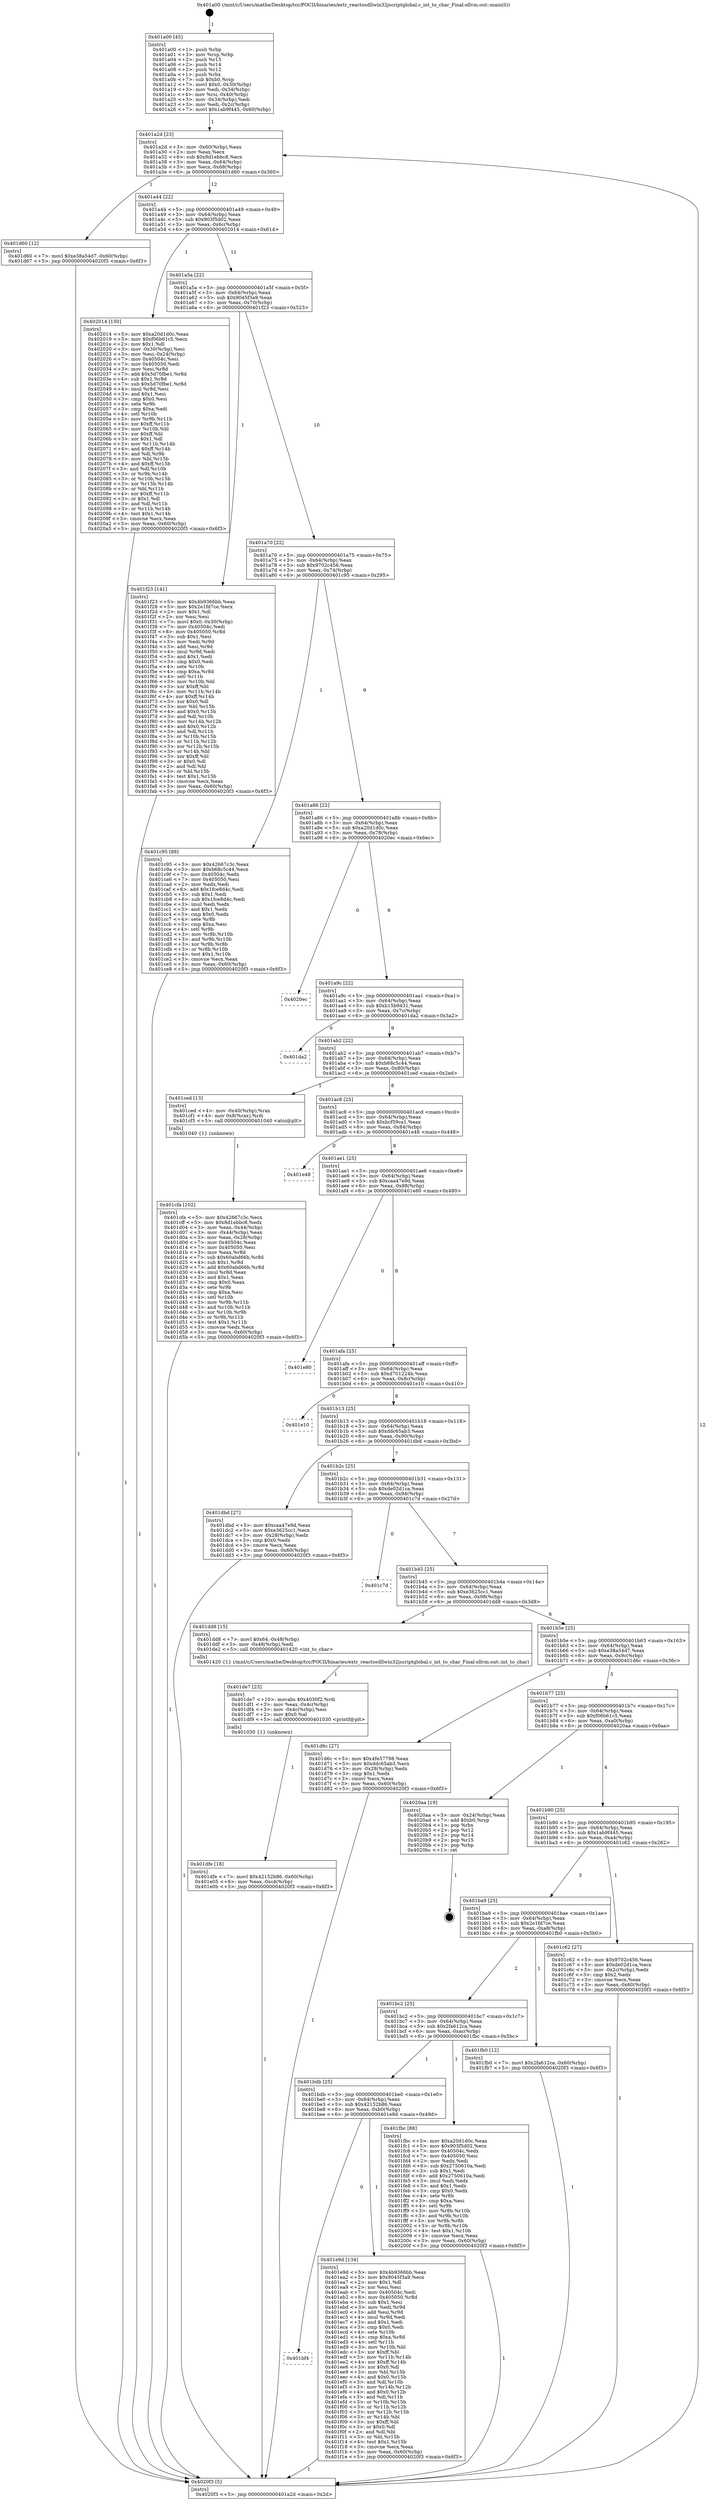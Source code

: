 digraph "0x401a00" {
  label = "0x401a00 (/mnt/c/Users/mathe/Desktop/tcc/POCII/binaries/extr_reactosdllwin32jscriptglobal.c_int_to_char_Final-ollvm.out::main(0))"
  labelloc = "t"
  node[shape=record]

  Entry [label="",width=0.3,height=0.3,shape=circle,fillcolor=black,style=filled]
  "0x401a2d" [label="{
     0x401a2d [23]\l
     | [instrs]\l
     &nbsp;&nbsp;0x401a2d \<+3\>: mov -0x60(%rbp),%eax\l
     &nbsp;&nbsp;0x401a30 \<+2\>: mov %eax,%ecx\l
     &nbsp;&nbsp;0x401a32 \<+6\>: sub $0x8d1ebbc8,%ecx\l
     &nbsp;&nbsp;0x401a38 \<+3\>: mov %eax,-0x64(%rbp)\l
     &nbsp;&nbsp;0x401a3b \<+3\>: mov %ecx,-0x68(%rbp)\l
     &nbsp;&nbsp;0x401a3e \<+6\>: je 0000000000401d60 \<main+0x360\>\l
  }"]
  "0x401d60" [label="{
     0x401d60 [12]\l
     | [instrs]\l
     &nbsp;&nbsp;0x401d60 \<+7\>: movl $0xe38a54d7,-0x60(%rbp)\l
     &nbsp;&nbsp;0x401d67 \<+5\>: jmp 00000000004020f3 \<main+0x6f3\>\l
  }"]
  "0x401a44" [label="{
     0x401a44 [22]\l
     | [instrs]\l
     &nbsp;&nbsp;0x401a44 \<+5\>: jmp 0000000000401a49 \<main+0x49\>\l
     &nbsp;&nbsp;0x401a49 \<+3\>: mov -0x64(%rbp),%eax\l
     &nbsp;&nbsp;0x401a4c \<+5\>: sub $0x903f5d02,%eax\l
     &nbsp;&nbsp;0x401a51 \<+3\>: mov %eax,-0x6c(%rbp)\l
     &nbsp;&nbsp;0x401a54 \<+6\>: je 0000000000402014 \<main+0x614\>\l
  }"]
  Exit [label="",width=0.3,height=0.3,shape=circle,fillcolor=black,style=filled,peripheries=2]
  "0x402014" [label="{
     0x402014 [150]\l
     | [instrs]\l
     &nbsp;&nbsp;0x402014 \<+5\>: mov $0xa20d1d0c,%eax\l
     &nbsp;&nbsp;0x402019 \<+5\>: mov $0xf06b61c5,%ecx\l
     &nbsp;&nbsp;0x40201e \<+2\>: mov $0x1,%dl\l
     &nbsp;&nbsp;0x402020 \<+3\>: mov -0x30(%rbp),%esi\l
     &nbsp;&nbsp;0x402023 \<+3\>: mov %esi,-0x24(%rbp)\l
     &nbsp;&nbsp;0x402026 \<+7\>: mov 0x40504c,%esi\l
     &nbsp;&nbsp;0x40202d \<+7\>: mov 0x405050,%edi\l
     &nbsp;&nbsp;0x402034 \<+3\>: mov %esi,%r8d\l
     &nbsp;&nbsp;0x402037 \<+7\>: add $0x5d70fbe1,%r8d\l
     &nbsp;&nbsp;0x40203e \<+4\>: sub $0x1,%r8d\l
     &nbsp;&nbsp;0x402042 \<+7\>: sub $0x5d70fbe1,%r8d\l
     &nbsp;&nbsp;0x402049 \<+4\>: imul %r8d,%esi\l
     &nbsp;&nbsp;0x40204d \<+3\>: and $0x1,%esi\l
     &nbsp;&nbsp;0x402050 \<+3\>: cmp $0x0,%esi\l
     &nbsp;&nbsp;0x402053 \<+4\>: sete %r9b\l
     &nbsp;&nbsp;0x402057 \<+3\>: cmp $0xa,%edi\l
     &nbsp;&nbsp;0x40205a \<+4\>: setl %r10b\l
     &nbsp;&nbsp;0x40205e \<+3\>: mov %r9b,%r11b\l
     &nbsp;&nbsp;0x402061 \<+4\>: xor $0xff,%r11b\l
     &nbsp;&nbsp;0x402065 \<+3\>: mov %r10b,%bl\l
     &nbsp;&nbsp;0x402068 \<+3\>: xor $0xff,%bl\l
     &nbsp;&nbsp;0x40206b \<+3\>: xor $0x1,%dl\l
     &nbsp;&nbsp;0x40206e \<+3\>: mov %r11b,%r14b\l
     &nbsp;&nbsp;0x402071 \<+4\>: and $0xff,%r14b\l
     &nbsp;&nbsp;0x402075 \<+3\>: and %dl,%r9b\l
     &nbsp;&nbsp;0x402078 \<+3\>: mov %bl,%r15b\l
     &nbsp;&nbsp;0x40207b \<+4\>: and $0xff,%r15b\l
     &nbsp;&nbsp;0x40207f \<+3\>: and %dl,%r10b\l
     &nbsp;&nbsp;0x402082 \<+3\>: or %r9b,%r14b\l
     &nbsp;&nbsp;0x402085 \<+3\>: or %r10b,%r15b\l
     &nbsp;&nbsp;0x402088 \<+3\>: xor %r15b,%r14b\l
     &nbsp;&nbsp;0x40208b \<+3\>: or %bl,%r11b\l
     &nbsp;&nbsp;0x40208e \<+4\>: xor $0xff,%r11b\l
     &nbsp;&nbsp;0x402092 \<+3\>: or $0x1,%dl\l
     &nbsp;&nbsp;0x402095 \<+3\>: and %dl,%r11b\l
     &nbsp;&nbsp;0x402098 \<+3\>: or %r11b,%r14b\l
     &nbsp;&nbsp;0x40209b \<+4\>: test $0x1,%r14b\l
     &nbsp;&nbsp;0x40209f \<+3\>: cmovne %ecx,%eax\l
     &nbsp;&nbsp;0x4020a2 \<+3\>: mov %eax,-0x60(%rbp)\l
     &nbsp;&nbsp;0x4020a5 \<+5\>: jmp 00000000004020f3 \<main+0x6f3\>\l
  }"]
  "0x401a5a" [label="{
     0x401a5a [22]\l
     | [instrs]\l
     &nbsp;&nbsp;0x401a5a \<+5\>: jmp 0000000000401a5f \<main+0x5f\>\l
     &nbsp;&nbsp;0x401a5f \<+3\>: mov -0x64(%rbp),%eax\l
     &nbsp;&nbsp;0x401a62 \<+5\>: sub $0x9045f3a9,%eax\l
     &nbsp;&nbsp;0x401a67 \<+3\>: mov %eax,-0x70(%rbp)\l
     &nbsp;&nbsp;0x401a6a \<+6\>: je 0000000000401f23 \<main+0x523\>\l
  }"]
  "0x401bf4" [label="{
     0x401bf4\l
  }", style=dashed]
  "0x401f23" [label="{
     0x401f23 [141]\l
     | [instrs]\l
     &nbsp;&nbsp;0x401f23 \<+5\>: mov $0x4b9366bb,%eax\l
     &nbsp;&nbsp;0x401f28 \<+5\>: mov $0x2e1fd7ce,%ecx\l
     &nbsp;&nbsp;0x401f2d \<+2\>: mov $0x1,%dl\l
     &nbsp;&nbsp;0x401f2f \<+2\>: xor %esi,%esi\l
     &nbsp;&nbsp;0x401f31 \<+7\>: movl $0x0,-0x30(%rbp)\l
     &nbsp;&nbsp;0x401f38 \<+7\>: mov 0x40504c,%edi\l
     &nbsp;&nbsp;0x401f3f \<+8\>: mov 0x405050,%r8d\l
     &nbsp;&nbsp;0x401f47 \<+3\>: sub $0x1,%esi\l
     &nbsp;&nbsp;0x401f4a \<+3\>: mov %edi,%r9d\l
     &nbsp;&nbsp;0x401f4d \<+3\>: add %esi,%r9d\l
     &nbsp;&nbsp;0x401f50 \<+4\>: imul %r9d,%edi\l
     &nbsp;&nbsp;0x401f54 \<+3\>: and $0x1,%edi\l
     &nbsp;&nbsp;0x401f57 \<+3\>: cmp $0x0,%edi\l
     &nbsp;&nbsp;0x401f5a \<+4\>: sete %r10b\l
     &nbsp;&nbsp;0x401f5e \<+4\>: cmp $0xa,%r8d\l
     &nbsp;&nbsp;0x401f62 \<+4\>: setl %r11b\l
     &nbsp;&nbsp;0x401f66 \<+3\>: mov %r10b,%bl\l
     &nbsp;&nbsp;0x401f69 \<+3\>: xor $0xff,%bl\l
     &nbsp;&nbsp;0x401f6c \<+3\>: mov %r11b,%r14b\l
     &nbsp;&nbsp;0x401f6f \<+4\>: xor $0xff,%r14b\l
     &nbsp;&nbsp;0x401f73 \<+3\>: xor $0x0,%dl\l
     &nbsp;&nbsp;0x401f76 \<+3\>: mov %bl,%r15b\l
     &nbsp;&nbsp;0x401f79 \<+4\>: and $0x0,%r15b\l
     &nbsp;&nbsp;0x401f7d \<+3\>: and %dl,%r10b\l
     &nbsp;&nbsp;0x401f80 \<+3\>: mov %r14b,%r12b\l
     &nbsp;&nbsp;0x401f83 \<+4\>: and $0x0,%r12b\l
     &nbsp;&nbsp;0x401f87 \<+3\>: and %dl,%r11b\l
     &nbsp;&nbsp;0x401f8a \<+3\>: or %r10b,%r15b\l
     &nbsp;&nbsp;0x401f8d \<+3\>: or %r11b,%r12b\l
     &nbsp;&nbsp;0x401f90 \<+3\>: xor %r12b,%r15b\l
     &nbsp;&nbsp;0x401f93 \<+3\>: or %r14b,%bl\l
     &nbsp;&nbsp;0x401f96 \<+3\>: xor $0xff,%bl\l
     &nbsp;&nbsp;0x401f99 \<+3\>: or $0x0,%dl\l
     &nbsp;&nbsp;0x401f9c \<+2\>: and %dl,%bl\l
     &nbsp;&nbsp;0x401f9e \<+3\>: or %bl,%r15b\l
     &nbsp;&nbsp;0x401fa1 \<+4\>: test $0x1,%r15b\l
     &nbsp;&nbsp;0x401fa5 \<+3\>: cmovne %ecx,%eax\l
     &nbsp;&nbsp;0x401fa8 \<+3\>: mov %eax,-0x60(%rbp)\l
     &nbsp;&nbsp;0x401fab \<+5\>: jmp 00000000004020f3 \<main+0x6f3\>\l
  }"]
  "0x401a70" [label="{
     0x401a70 [22]\l
     | [instrs]\l
     &nbsp;&nbsp;0x401a70 \<+5\>: jmp 0000000000401a75 \<main+0x75\>\l
     &nbsp;&nbsp;0x401a75 \<+3\>: mov -0x64(%rbp),%eax\l
     &nbsp;&nbsp;0x401a78 \<+5\>: sub $0x9702c456,%eax\l
     &nbsp;&nbsp;0x401a7d \<+3\>: mov %eax,-0x74(%rbp)\l
     &nbsp;&nbsp;0x401a80 \<+6\>: je 0000000000401c95 \<main+0x295\>\l
  }"]
  "0x401e9d" [label="{
     0x401e9d [134]\l
     | [instrs]\l
     &nbsp;&nbsp;0x401e9d \<+5\>: mov $0x4b9366bb,%eax\l
     &nbsp;&nbsp;0x401ea2 \<+5\>: mov $0x9045f3a9,%ecx\l
     &nbsp;&nbsp;0x401ea7 \<+2\>: mov $0x1,%dl\l
     &nbsp;&nbsp;0x401ea9 \<+2\>: xor %esi,%esi\l
     &nbsp;&nbsp;0x401eab \<+7\>: mov 0x40504c,%edi\l
     &nbsp;&nbsp;0x401eb2 \<+8\>: mov 0x405050,%r8d\l
     &nbsp;&nbsp;0x401eba \<+3\>: sub $0x1,%esi\l
     &nbsp;&nbsp;0x401ebd \<+3\>: mov %edi,%r9d\l
     &nbsp;&nbsp;0x401ec0 \<+3\>: add %esi,%r9d\l
     &nbsp;&nbsp;0x401ec3 \<+4\>: imul %r9d,%edi\l
     &nbsp;&nbsp;0x401ec7 \<+3\>: and $0x1,%edi\l
     &nbsp;&nbsp;0x401eca \<+3\>: cmp $0x0,%edi\l
     &nbsp;&nbsp;0x401ecd \<+4\>: sete %r10b\l
     &nbsp;&nbsp;0x401ed1 \<+4\>: cmp $0xa,%r8d\l
     &nbsp;&nbsp;0x401ed5 \<+4\>: setl %r11b\l
     &nbsp;&nbsp;0x401ed9 \<+3\>: mov %r10b,%bl\l
     &nbsp;&nbsp;0x401edc \<+3\>: xor $0xff,%bl\l
     &nbsp;&nbsp;0x401edf \<+3\>: mov %r11b,%r14b\l
     &nbsp;&nbsp;0x401ee2 \<+4\>: xor $0xff,%r14b\l
     &nbsp;&nbsp;0x401ee6 \<+3\>: xor $0x0,%dl\l
     &nbsp;&nbsp;0x401ee9 \<+3\>: mov %bl,%r15b\l
     &nbsp;&nbsp;0x401eec \<+4\>: and $0x0,%r15b\l
     &nbsp;&nbsp;0x401ef0 \<+3\>: and %dl,%r10b\l
     &nbsp;&nbsp;0x401ef3 \<+3\>: mov %r14b,%r12b\l
     &nbsp;&nbsp;0x401ef6 \<+4\>: and $0x0,%r12b\l
     &nbsp;&nbsp;0x401efa \<+3\>: and %dl,%r11b\l
     &nbsp;&nbsp;0x401efd \<+3\>: or %r10b,%r15b\l
     &nbsp;&nbsp;0x401f00 \<+3\>: or %r11b,%r12b\l
     &nbsp;&nbsp;0x401f03 \<+3\>: xor %r12b,%r15b\l
     &nbsp;&nbsp;0x401f06 \<+3\>: or %r14b,%bl\l
     &nbsp;&nbsp;0x401f09 \<+3\>: xor $0xff,%bl\l
     &nbsp;&nbsp;0x401f0c \<+3\>: or $0x0,%dl\l
     &nbsp;&nbsp;0x401f0f \<+2\>: and %dl,%bl\l
     &nbsp;&nbsp;0x401f11 \<+3\>: or %bl,%r15b\l
     &nbsp;&nbsp;0x401f14 \<+4\>: test $0x1,%r15b\l
     &nbsp;&nbsp;0x401f18 \<+3\>: cmovne %ecx,%eax\l
     &nbsp;&nbsp;0x401f1b \<+3\>: mov %eax,-0x60(%rbp)\l
     &nbsp;&nbsp;0x401f1e \<+5\>: jmp 00000000004020f3 \<main+0x6f3\>\l
  }"]
  "0x401c95" [label="{
     0x401c95 [88]\l
     | [instrs]\l
     &nbsp;&nbsp;0x401c95 \<+5\>: mov $0x42667c3c,%eax\l
     &nbsp;&nbsp;0x401c9a \<+5\>: mov $0xb68c5c44,%ecx\l
     &nbsp;&nbsp;0x401c9f \<+7\>: mov 0x40504c,%edx\l
     &nbsp;&nbsp;0x401ca6 \<+7\>: mov 0x405050,%esi\l
     &nbsp;&nbsp;0x401cad \<+2\>: mov %edx,%edi\l
     &nbsp;&nbsp;0x401caf \<+6\>: add $0x1fce8d4c,%edi\l
     &nbsp;&nbsp;0x401cb5 \<+3\>: sub $0x1,%edi\l
     &nbsp;&nbsp;0x401cb8 \<+6\>: sub $0x1fce8d4c,%edi\l
     &nbsp;&nbsp;0x401cbe \<+3\>: imul %edi,%edx\l
     &nbsp;&nbsp;0x401cc1 \<+3\>: and $0x1,%edx\l
     &nbsp;&nbsp;0x401cc4 \<+3\>: cmp $0x0,%edx\l
     &nbsp;&nbsp;0x401cc7 \<+4\>: sete %r8b\l
     &nbsp;&nbsp;0x401ccb \<+3\>: cmp $0xa,%esi\l
     &nbsp;&nbsp;0x401cce \<+4\>: setl %r9b\l
     &nbsp;&nbsp;0x401cd2 \<+3\>: mov %r8b,%r10b\l
     &nbsp;&nbsp;0x401cd5 \<+3\>: and %r9b,%r10b\l
     &nbsp;&nbsp;0x401cd8 \<+3\>: xor %r9b,%r8b\l
     &nbsp;&nbsp;0x401cdb \<+3\>: or %r8b,%r10b\l
     &nbsp;&nbsp;0x401cde \<+4\>: test $0x1,%r10b\l
     &nbsp;&nbsp;0x401ce2 \<+3\>: cmovne %ecx,%eax\l
     &nbsp;&nbsp;0x401ce5 \<+3\>: mov %eax,-0x60(%rbp)\l
     &nbsp;&nbsp;0x401ce8 \<+5\>: jmp 00000000004020f3 \<main+0x6f3\>\l
  }"]
  "0x401a86" [label="{
     0x401a86 [22]\l
     | [instrs]\l
     &nbsp;&nbsp;0x401a86 \<+5\>: jmp 0000000000401a8b \<main+0x8b\>\l
     &nbsp;&nbsp;0x401a8b \<+3\>: mov -0x64(%rbp),%eax\l
     &nbsp;&nbsp;0x401a8e \<+5\>: sub $0xa20d1d0c,%eax\l
     &nbsp;&nbsp;0x401a93 \<+3\>: mov %eax,-0x78(%rbp)\l
     &nbsp;&nbsp;0x401a96 \<+6\>: je 00000000004020ec \<main+0x6ec\>\l
  }"]
  "0x401bdb" [label="{
     0x401bdb [25]\l
     | [instrs]\l
     &nbsp;&nbsp;0x401bdb \<+5\>: jmp 0000000000401be0 \<main+0x1e0\>\l
     &nbsp;&nbsp;0x401be0 \<+3\>: mov -0x64(%rbp),%eax\l
     &nbsp;&nbsp;0x401be3 \<+5\>: sub $0x42152b86,%eax\l
     &nbsp;&nbsp;0x401be8 \<+6\>: mov %eax,-0xb0(%rbp)\l
     &nbsp;&nbsp;0x401bee \<+6\>: je 0000000000401e9d \<main+0x49d\>\l
  }"]
  "0x4020ec" [label="{
     0x4020ec\l
  }", style=dashed]
  "0x401a9c" [label="{
     0x401a9c [22]\l
     | [instrs]\l
     &nbsp;&nbsp;0x401a9c \<+5\>: jmp 0000000000401aa1 \<main+0xa1\>\l
     &nbsp;&nbsp;0x401aa1 \<+3\>: mov -0x64(%rbp),%eax\l
     &nbsp;&nbsp;0x401aa4 \<+5\>: sub $0xb15b9431,%eax\l
     &nbsp;&nbsp;0x401aa9 \<+3\>: mov %eax,-0x7c(%rbp)\l
     &nbsp;&nbsp;0x401aac \<+6\>: je 0000000000401da2 \<main+0x3a2\>\l
  }"]
  "0x401fbc" [label="{
     0x401fbc [88]\l
     | [instrs]\l
     &nbsp;&nbsp;0x401fbc \<+5\>: mov $0xa20d1d0c,%eax\l
     &nbsp;&nbsp;0x401fc1 \<+5\>: mov $0x903f5d02,%ecx\l
     &nbsp;&nbsp;0x401fc6 \<+7\>: mov 0x40504c,%edx\l
     &nbsp;&nbsp;0x401fcd \<+7\>: mov 0x405050,%esi\l
     &nbsp;&nbsp;0x401fd4 \<+2\>: mov %edx,%edi\l
     &nbsp;&nbsp;0x401fd6 \<+6\>: sub $0x2750610a,%edi\l
     &nbsp;&nbsp;0x401fdc \<+3\>: sub $0x1,%edi\l
     &nbsp;&nbsp;0x401fdf \<+6\>: add $0x2750610a,%edi\l
     &nbsp;&nbsp;0x401fe5 \<+3\>: imul %edi,%edx\l
     &nbsp;&nbsp;0x401fe8 \<+3\>: and $0x1,%edx\l
     &nbsp;&nbsp;0x401feb \<+3\>: cmp $0x0,%edx\l
     &nbsp;&nbsp;0x401fee \<+4\>: sete %r8b\l
     &nbsp;&nbsp;0x401ff2 \<+3\>: cmp $0xa,%esi\l
     &nbsp;&nbsp;0x401ff5 \<+4\>: setl %r9b\l
     &nbsp;&nbsp;0x401ff9 \<+3\>: mov %r8b,%r10b\l
     &nbsp;&nbsp;0x401ffc \<+3\>: and %r9b,%r10b\l
     &nbsp;&nbsp;0x401fff \<+3\>: xor %r9b,%r8b\l
     &nbsp;&nbsp;0x402002 \<+3\>: or %r8b,%r10b\l
     &nbsp;&nbsp;0x402005 \<+4\>: test $0x1,%r10b\l
     &nbsp;&nbsp;0x402009 \<+3\>: cmovne %ecx,%eax\l
     &nbsp;&nbsp;0x40200c \<+3\>: mov %eax,-0x60(%rbp)\l
     &nbsp;&nbsp;0x40200f \<+5\>: jmp 00000000004020f3 \<main+0x6f3\>\l
  }"]
  "0x401da2" [label="{
     0x401da2\l
  }", style=dashed]
  "0x401ab2" [label="{
     0x401ab2 [22]\l
     | [instrs]\l
     &nbsp;&nbsp;0x401ab2 \<+5\>: jmp 0000000000401ab7 \<main+0xb7\>\l
     &nbsp;&nbsp;0x401ab7 \<+3\>: mov -0x64(%rbp),%eax\l
     &nbsp;&nbsp;0x401aba \<+5\>: sub $0xb68c5c44,%eax\l
     &nbsp;&nbsp;0x401abf \<+3\>: mov %eax,-0x80(%rbp)\l
     &nbsp;&nbsp;0x401ac2 \<+6\>: je 0000000000401ced \<main+0x2ed\>\l
  }"]
  "0x401bc2" [label="{
     0x401bc2 [25]\l
     | [instrs]\l
     &nbsp;&nbsp;0x401bc2 \<+5\>: jmp 0000000000401bc7 \<main+0x1c7\>\l
     &nbsp;&nbsp;0x401bc7 \<+3\>: mov -0x64(%rbp),%eax\l
     &nbsp;&nbsp;0x401bca \<+5\>: sub $0x2fa612ca,%eax\l
     &nbsp;&nbsp;0x401bcf \<+6\>: mov %eax,-0xac(%rbp)\l
     &nbsp;&nbsp;0x401bd5 \<+6\>: je 0000000000401fbc \<main+0x5bc\>\l
  }"]
  "0x401ced" [label="{
     0x401ced [13]\l
     | [instrs]\l
     &nbsp;&nbsp;0x401ced \<+4\>: mov -0x40(%rbp),%rax\l
     &nbsp;&nbsp;0x401cf1 \<+4\>: mov 0x8(%rax),%rdi\l
     &nbsp;&nbsp;0x401cf5 \<+5\>: call 0000000000401040 \<atoi@plt\>\l
     | [calls]\l
     &nbsp;&nbsp;0x401040 \{1\} (unknown)\l
  }"]
  "0x401ac8" [label="{
     0x401ac8 [25]\l
     | [instrs]\l
     &nbsp;&nbsp;0x401ac8 \<+5\>: jmp 0000000000401acd \<main+0xcd\>\l
     &nbsp;&nbsp;0x401acd \<+3\>: mov -0x64(%rbp),%eax\l
     &nbsp;&nbsp;0x401ad0 \<+5\>: sub $0xbcf59ca1,%eax\l
     &nbsp;&nbsp;0x401ad5 \<+6\>: mov %eax,-0x84(%rbp)\l
     &nbsp;&nbsp;0x401adb \<+6\>: je 0000000000401e48 \<main+0x448\>\l
  }"]
  "0x401fb0" [label="{
     0x401fb0 [12]\l
     | [instrs]\l
     &nbsp;&nbsp;0x401fb0 \<+7\>: movl $0x2fa612ca,-0x60(%rbp)\l
     &nbsp;&nbsp;0x401fb7 \<+5\>: jmp 00000000004020f3 \<main+0x6f3\>\l
  }"]
  "0x401e48" [label="{
     0x401e48\l
  }", style=dashed]
  "0x401ae1" [label="{
     0x401ae1 [25]\l
     | [instrs]\l
     &nbsp;&nbsp;0x401ae1 \<+5\>: jmp 0000000000401ae6 \<main+0xe6\>\l
     &nbsp;&nbsp;0x401ae6 \<+3\>: mov -0x64(%rbp),%eax\l
     &nbsp;&nbsp;0x401ae9 \<+5\>: sub $0xcaa47e9d,%eax\l
     &nbsp;&nbsp;0x401aee \<+6\>: mov %eax,-0x88(%rbp)\l
     &nbsp;&nbsp;0x401af4 \<+6\>: je 0000000000401e80 \<main+0x480\>\l
  }"]
  "0x401dfe" [label="{
     0x401dfe [18]\l
     | [instrs]\l
     &nbsp;&nbsp;0x401dfe \<+7\>: movl $0x42152b86,-0x60(%rbp)\l
     &nbsp;&nbsp;0x401e05 \<+6\>: mov %eax,-0xc4(%rbp)\l
     &nbsp;&nbsp;0x401e0b \<+5\>: jmp 00000000004020f3 \<main+0x6f3\>\l
  }"]
  "0x401e80" [label="{
     0x401e80\l
  }", style=dashed]
  "0x401afa" [label="{
     0x401afa [25]\l
     | [instrs]\l
     &nbsp;&nbsp;0x401afa \<+5\>: jmp 0000000000401aff \<main+0xff\>\l
     &nbsp;&nbsp;0x401aff \<+3\>: mov -0x64(%rbp),%eax\l
     &nbsp;&nbsp;0x401b02 \<+5\>: sub $0xd701224b,%eax\l
     &nbsp;&nbsp;0x401b07 \<+6\>: mov %eax,-0x8c(%rbp)\l
     &nbsp;&nbsp;0x401b0d \<+6\>: je 0000000000401e10 \<main+0x410\>\l
  }"]
  "0x401de7" [label="{
     0x401de7 [23]\l
     | [instrs]\l
     &nbsp;&nbsp;0x401de7 \<+10\>: movabs $0x4030f2,%rdi\l
     &nbsp;&nbsp;0x401df1 \<+3\>: mov %eax,-0x4c(%rbp)\l
     &nbsp;&nbsp;0x401df4 \<+3\>: mov -0x4c(%rbp),%esi\l
     &nbsp;&nbsp;0x401df7 \<+2\>: mov $0x0,%al\l
     &nbsp;&nbsp;0x401df9 \<+5\>: call 0000000000401030 \<printf@plt\>\l
     | [calls]\l
     &nbsp;&nbsp;0x401030 \{1\} (unknown)\l
  }"]
  "0x401e10" [label="{
     0x401e10\l
  }", style=dashed]
  "0x401b13" [label="{
     0x401b13 [25]\l
     | [instrs]\l
     &nbsp;&nbsp;0x401b13 \<+5\>: jmp 0000000000401b18 \<main+0x118\>\l
     &nbsp;&nbsp;0x401b18 \<+3\>: mov -0x64(%rbp),%eax\l
     &nbsp;&nbsp;0x401b1b \<+5\>: sub $0xddc65ab3,%eax\l
     &nbsp;&nbsp;0x401b20 \<+6\>: mov %eax,-0x90(%rbp)\l
     &nbsp;&nbsp;0x401b26 \<+6\>: je 0000000000401dbd \<main+0x3bd\>\l
  }"]
  "0x401cfa" [label="{
     0x401cfa [102]\l
     | [instrs]\l
     &nbsp;&nbsp;0x401cfa \<+5\>: mov $0x42667c3c,%ecx\l
     &nbsp;&nbsp;0x401cff \<+5\>: mov $0x8d1ebbc8,%edx\l
     &nbsp;&nbsp;0x401d04 \<+3\>: mov %eax,-0x44(%rbp)\l
     &nbsp;&nbsp;0x401d07 \<+3\>: mov -0x44(%rbp),%eax\l
     &nbsp;&nbsp;0x401d0a \<+3\>: mov %eax,-0x28(%rbp)\l
     &nbsp;&nbsp;0x401d0d \<+7\>: mov 0x40504c,%eax\l
     &nbsp;&nbsp;0x401d14 \<+7\>: mov 0x405050,%esi\l
     &nbsp;&nbsp;0x401d1b \<+3\>: mov %eax,%r8d\l
     &nbsp;&nbsp;0x401d1e \<+7\>: sub $0x60abd66b,%r8d\l
     &nbsp;&nbsp;0x401d25 \<+4\>: sub $0x1,%r8d\l
     &nbsp;&nbsp;0x401d29 \<+7\>: add $0x60abd66b,%r8d\l
     &nbsp;&nbsp;0x401d30 \<+4\>: imul %r8d,%eax\l
     &nbsp;&nbsp;0x401d34 \<+3\>: and $0x1,%eax\l
     &nbsp;&nbsp;0x401d37 \<+3\>: cmp $0x0,%eax\l
     &nbsp;&nbsp;0x401d3a \<+4\>: sete %r9b\l
     &nbsp;&nbsp;0x401d3e \<+3\>: cmp $0xa,%esi\l
     &nbsp;&nbsp;0x401d41 \<+4\>: setl %r10b\l
     &nbsp;&nbsp;0x401d45 \<+3\>: mov %r9b,%r11b\l
     &nbsp;&nbsp;0x401d48 \<+3\>: and %r10b,%r11b\l
     &nbsp;&nbsp;0x401d4b \<+3\>: xor %r10b,%r9b\l
     &nbsp;&nbsp;0x401d4e \<+3\>: or %r9b,%r11b\l
     &nbsp;&nbsp;0x401d51 \<+4\>: test $0x1,%r11b\l
     &nbsp;&nbsp;0x401d55 \<+3\>: cmovne %edx,%ecx\l
     &nbsp;&nbsp;0x401d58 \<+3\>: mov %ecx,-0x60(%rbp)\l
     &nbsp;&nbsp;0x401d5b \<+5\>: jmp 00000000004020f3 \<main+0x6f3\>\l
  }"]
  "0x401dbd" [label="{
     0x401dbd [27]\l
     | [instrs]\l
     &nbsp;&nbsp;0x401dbd \<+5\>: mov $0xcaa47e9d,%eax\l
     &nbsp;&nbsp;0x401dc2 \<+5\>: mov $0xe3625cc1,%ecx\l
     &nbsp;&nbsp;0x401dc7 \<+3\>: mov -0x28(%rbp),%edx\l
     &nbsp;&nbsp;0x401dca \<+3\>: cmp $0x0,%edx\l
     &nbsp;&nbsp;0x401dcd \<+3\>: cmove %ecx,%eax\l
     &nbsp;&nbsp;0x401dd0 \<+3\>: mov %eax,-0x60(%rbp)\l
     &nbsp;&nbsp;0x401dd3 \<+5\>: jmp 00000000004020f3 \<main+0x6f3\>\l
  }"]
  "0x401b2c" [label="{
     0x401b2c [25]\l
     | [instrs]\l
     &nbsp;&nbsp;0x401b2c \<+5\>: jmp 0000000000401b31 \<main+0x131\>\l
     &nbsp;&nbsp;0x401b31 \<+3\>: mov -0x64(%rbp),%eax\l
     &nbsp;&nbsp;0x401b34 \<+5\>: sub $0xde02d1ca,%eax\l
     &nbsp;&nbsp;0x401b39 \<+6\>: mov %eax,-0x94(%rbp)\l
     &nbsp;&nbsp;0x401b3f \<+6\>: je 0000000000401c7d \<main+0x27d\>\l
  }"]
  "0x401a00" [label="{
     0x401a00 [45]\l
     | [instrs]\l
     &nbsp;&nbsp;0x401a00 \<+1\>: push %rbp\l
     &nbsp;&nbsp;0x401a01 \<+3\>: mov %rsp,%rbp\l
     &nbsp;&nbsp;0x401a04 \<+2\>: push %r15\l
     &nbsp;&nbsp;0x401a06 \<+2\>: push %r14\l
     &nbsp;&nbsp;0x401a08 \<+2\>: push %r12\l
     &nbsp;&nbsp;0x401a0a \<+1\>: push %rbx\l
     &nbsp;&nbsp;0x401a0b \<+7\>: sub $0xb0,%rsp\l
     &nbsp;&nbsp;0x401a12 \<+7\>: movl $0x0,-0x30(%rbp)\l
     &nbsp;&nbsp;0x401a19 \<+3\>: mov %edi,-0x34(%rbp)\l
     &nbsp;&nbsp;0x401a1c \<+4\>: mov %rsi,-0x40(%rbp)\l
     &nbsp;&nbsp;0x401a20 \<+3\>: mov -0x34(%rbp),%edi\l
     &nbsp;&nbsp;0x401a23 \<+3\>: mov %edi,-0x2c(%rbp)\l
     &nbsp;&nbsp;0x401a26 \<+7\>: movl $0x1ab9f445,-0x60(%rbp)\l
  }"]
  "0x401c7d" [label="{
     0x401c7d\l
  }", style=dashed]
  "0x401b45" [label="{
     0x401b45 [25]\l
     | [instrs]\l
     &nbsp;&nbsp;0x401b45 \<+5\>: jmp 0000000000401b4a \<main+0x14a\>\l
     &nbsp;&nbsp;0x401b4a \<+3\>: mov -0x64(%rbp),%eax\l
     &nbsp;&nbsp;0x401b4d \<+5\>: sub $0xe3625cc1,%eax\l
     &nbsp;&nbsp;0x401b52 \<+6\>: mov %eax,-0x98(%rbp)\l
     &nbsp;&nbsp;0x401b58 \<+6\>: je 0000000000401dd8 \<main+0x3d8\>\l
  }"]
  "0x4020f3" [label="{
     0x4020f3 [5]\l
     | [instrs]\l
     &nbsp;&nbsp;0x4020f3 \<+5\>: jmp 0000000000401a2d \<main+0x2d\>\l
  }"]
  "0x401dd8" [label="{
     0x401dd8 [15]\l
     | [instrs]\l
     &nbsp;&nbsp;0x401dd8 \<+7\>: movl $0x64,-0x48(%rbp)\l
     &nbsp;&nbsp;0x401ddf \<+3\>: mov -0x48(%rbp),%edi\l
     &nbsp;&nbsp;0x401de2 \<+5\>: call 0000000000401420 \<int_to_char\>\l
     | [calls]\l
     &nbsp;&nbsp;0x401420 \{1\} (/mnt/c/Users/mathe/Desktop/tcc/POCII/binaries/extr_reactosdllwin32jscriptglobal.c_int_to_char_Final-ollvm.out::int_to_char)\l
  }"]
  "0x401b5e" [label="{
     0x401b5e [25]\l
     | [instrs]\l
     &nbsp;&nbsp;0x401b5e \<+5\>: jmp 0000000000401b63 \<main+0x163\>\l
     &nbsp;&nbsp;0x401b63 \<+3\>: mov -0x64(%rbp),%eax\l
     &nbsp;&nbsp;0x401b66 \<+5\>: sub $0xe38a54d7,%eax\l
     &nbsp;&nbsp;0x401b6b \<+6\>: mov %eax,-0x9c(%rbp)\l
     &nbsp;&nbsp;0x401b71 \<+6\>: je 0000000000401d6c \<main+0x36c\>\l
  }"]
  "0x401ba9" [label="{
     0x401ba9 [25]\l
     | [instrs]\l
     &nbsp;&nbsp;0x401ba9 \<+5\>: jmp 0000000000401bae \<main+0x1ae\>\l
     &nbsp;&nbsp;0x401bae \<+3\>: mov -0x64(%rbp),%eax\l
     &nbsp;&nbsp;0x401bb1 \<+5\>: sub $0x2e1fd7ce,%eax\l
     &nbsp;&nbsp;0x401bb6 \<+6\>: mov %eax,-0xa8(%rbp)\l
     &nbsp;&nbsp;0x401bbc \<+6\>: je 0000000000401fb0 \<main+0x5b0\>\l
  }"]
  "0x401d6c" [label="{
     0x401d6c [27]\l
     | [instrs]\l
     &nbsp;&nbsp;0x401d6c \<+5\>: mov $0x4fe57798,%eax\l
     &nbsp;&nbsp;0x401d71 \<+5\>: mov $0xddc65ab3,%ecx\l
     &nbsp;&nbsp;0x401d76 \<+3\>: mov -0x28(%rbp),%edx\l
     &nbsp;&nbsp;0x401d79 \<+3\>: cmp $0x1,%edx\l
     &nbsp;&nbsp;0x401d7c \<+3\>: cmovl %ecx,%eax\l
     &nbsp;&nbsp;0x401d7f \<+3\>: mov %eax,-0x60(%rbp)\l
     &nbsp;&nbsp;0x401d82 \<+5\>: jmp 00000000004020f3 \<main+0x6f3\>\l
  }"]
  "0x401b77" [label="{
     0x401b77 [25]\l
     | [instrs]\l
     &nbsp;&nbsp;0x401b77 \<+5\>: jmp 0000000000401b7c \<main+0x17c\>\l
     &nbsp;&nbsp;0x401b7c \<+3\>: mov -0x64(%rbp),%eax\l
     &nbsp;&nbsp;0x401b7f \<+5\>: sub $0xf06b61c5,%eax\l
     &nbsp;&nbsp;0x401b84 \<+6\>: mov %eax,-0xa0(%rbp)\l
     &nbsp;&nbsp;0x401b8a \<+6\>: je 00000000004020aa \<main+0x6aa\>\l
  }"]
  "0x401c62" [label="{
     0x401c62 [27]\l
     | [instrs]\l
     &nbsp;&nbsp;0x401c62 \<+5\>: mov $0x9702c456,%eax\l
     &nbsp;&nbsp;0x401c67 \<+5\>: mov $0xde02d1ca,%ecx\l
     &nbsp;&nbsp;0x401c6c \<+3\>: mov -0x2c(%rbp),%edx\l
     &nbsp;&nbsp;0x401c6f \<+3\>: cmp $0x2,%edx\l
     &nbsp;&nbsp;0x401c72 \<+3\>: cmovne %ecx,%eax\l
     &nbsp;&nbsp;0x401c75 \<+3\>: mov %eax,-0x60(%rbp)\l
     &nbsp;&nbsp;0x401c78 \<+5\>: jmp 00000000004020f3 \<main+0x6f3\>\l
  }"]
  "0x4020aa" [label="{
     0x4020aa [19]\l
     | [instrs]\l
     &nbsp;&nbsp;0x4020aa \<+3\>: mov -0x24(%rbp),%eax\l
     &nbsp;&nbsp;0x4020ad \<+7\>: add $0xb0,%rsp\l
     &nbsp;&nbsp;0x4020b4 \<+1\>: pop %rbx\l
     &nbsp;&nbsp;0x4020b5 \<+2\>: pop %r12\l
     &nbsp;&nbsp;0x4020b7 \<+2\>: pop %r14\l
     &nbsp;&nbsp;0x4020b9 \<+2\>: pop %r15\l
     &nbsp;&nbsp;0x4020bb \<+1\>: pop %rbp\l
     &nbsp;&nbsp;0x4020bc \<+1\>: ret\l
  }"]
  "0x401b90" [label="{
     0x401b90 [25]\l
     | [instrs]\l
     &nbsp;&nbsp;0x401b90 \<+5\>: jmp 0000000000401b95 \<main+0x195\>\l
     &nbsp;&nbsp;0x401b95 \<+3\>: mov -0x64(%rbp),%eax\l
     &nbsp;&nbsp;0x401b98 \<+5\>: sub $0x1ab9f445,%eax\l
     &nbsp;&nbsp;0x401b9d \<+6\>: mov %eax,-0xa4(%rbp)\l
     &nbsp;&nbsp;0x401ba3 \<+6\>: je 0000000000401c62 \<main+0x262\>\l
  }"]
  Entry -> "0x401a00" [label=" 1"]
  "0x401a2d" -> "0x401d60" [label=" 1"]
  "0x401a2d" -> "0x401a44" [label=" 12"]
  "0x4020aa" -> Exit [label=" 1"]
  "0x401a44" -> "0x402014" [label=" 1"]
  "0x401a44" -> "0x401a5a" [label=" 11"]
  "0x402014" -> "0x4020f3" [label=" 1"]
  "0x401a5a" -> "0x401f23" [label=" 1"]
  "0x401a5a" -> "0x401a70" [label=" 10"]
  "0x401fbc" -> "0x4020f3" [label=" 1"]
  "0x401a70" -> "0x401c95" [label=" 1"]
  "0x401a70" -> "0x401a86" [label=" 9"]
  "0x401fb0" -> "0x4020f3" [label=" 1"]
  "0x401a86" -> "0x4020ec" [label=" 0"]
  "0x401a86" -> "0x401a9c" [label=" 9"]
  "0x401e9d" -> "0x4020f3" [label=" 1"]
  "0x401a9c" -> "0x401da2" [label=" 0"]
  "0x401a9c" -> "0x401ab2" [label=" 9"]
  "0x401bdb" -> "0x401bf4" [label=" 0"]
  "0x401ab2" -> "0x401ced" [label=" 1"]
  "0x401ab2" -> "0x401ac8" [label=" 8"]
  "0x401f23" -> "0x4020f3" [label=" 1"]
  "0x401ac8" -> "0x401e48" [label=" 0"]
  "0x401ac8" -> "0x401ae1" [label=" 8"]
  "0x401bc2" -> "0x401bdb" [label=" 1"]
  "0x401ae1" -> "0x401e80" [label=" 0"]
  "0x401ae1" -> "0x401afa" [label=" 8"]
  "0x401bdb" -> "0x401e9d" [label=" 1"]
  "0x401afa" -> "0x401e10" [label=" 0"]
  "0x401afa" -> "0x401b13" [label=" 8"]
  "0x401ba9" -> "0x401bc2" [label=" 2"]
  "0x401b13" -> "0x401dbd" [label=" 1"]
  "0x401b13" -> "0x401b2c" [label=" 7"]
  "0x401ba9" -> "0x401fb0" [label=" 1"]
  "0x401b2c" -> "0x401c7d" [label=" 0"]
  "0x401b2c" -> "0x401b45" [label=" 7"]
  "0x401bc2" -> "0x401fbc" [label=" 1"]
  "0x401b45" -> "0x401dd8" [label=" 1"]
  "0x401b45" -> "0x401b5e" [label=" 6"]
  "0x401dfe" -> "0x4020f3" [label=" 1"]
  "0x401b5e" -> "0x401d6c" [label=" 1"]
  "0x401b5e" -> "0x401b77" [label=" 5"]
  "0x401de7" -> "0x401dfe" [label=" 1"]
  "0x401b77" -> "0x4020aa" [label=" 1"]
  "0x401b77" -> "0x401b90" [label=" 4"]
  "0x401dd8" -> "0x401de7" [label=" 1"]
  "0x401b90" -> "0x401c62" [label=" 1"]
  "0x401b90" -> "0x401ba9" [label=" 3"]
  "0x401c62" -> "0x4020f3" [label=" 1"]
  "0x401a00" -> "0x401a2d" [label=" 1"]
  "0x4020f3" -> "0x401a2d" [label=" 12"]
  "0x401c95" -> "0x4020f3" [label=" 1"]
  "0x401ced" -> "0x401cfa" [label=" 1"]
  "0x401cfa" -> "0x4020f3" [label=" 1"]
  "0x401d60" -> "0x4020f3" [label=" 1"]
  "0x401d6c" -> "0x4020f3" [label=" 1"]
  "0x401dbd" -> "0x4020f3" [label=" 1"]
}
